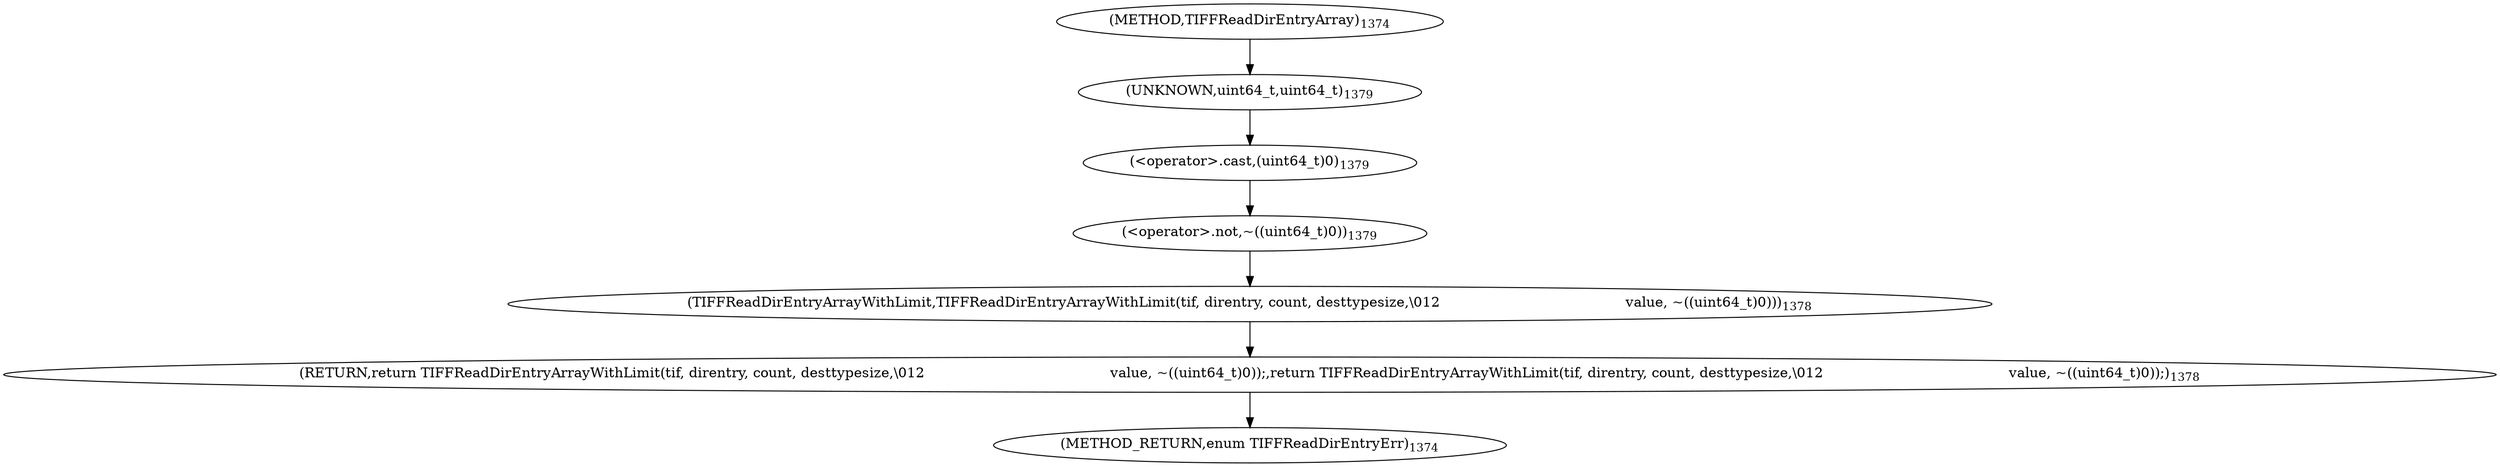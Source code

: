 digraph "TIFFReadDirEntryArray" {  
"81147" [label = <(RETURN,return TIFFReadDirEntryArrayWithLimit(tif, direntry, count, desttypesize,\012                                          value, ~((uint64_t)0));,return TIFFReadDirEntryArrayWithLimit(tif, direntry, count, desttypesize,\012                                          value, ~((uint64_t)0));)<SUB>1378</SUB>> ]
"81148" [label = <(TIFFReadDirEntryArrayWithLimit,TIFFReadDirEntryArrayWithLimit(tif, direntry, count, desttypesize,\012                                          value, ~((uint64_t)0)))<SUB>1378</SUB>> ]
"81154" [label = <(&lt;operator&gt;.not,~((uint64_t)0))<SUB>1379</SUB>> ]
"81155" [label = <(&lt;operator&gt;.cast,(uint64_t)0)<SUB>1379</SUB>> ]
"81156" [label = <(UNKNOWN,uint64_t,uint64_t)<SUB>1379</SUB>> ]
"81140" [label = <(METHOD,TIFFReadDirEntryArray)<SUB>1374</SUB>> ]
"81158" [label = <(METHOD_RETURN,enum TIFFReadDirEntryErr)<SUB>1374</SUB>> ]
  "81147" -> "81158" 
  "81148" -> "81147" 
  "81154" -> "81148" 
  "81155" -> "81154" 
  "81156" -> "81155" 
  "81140" -> "81156" 
}
